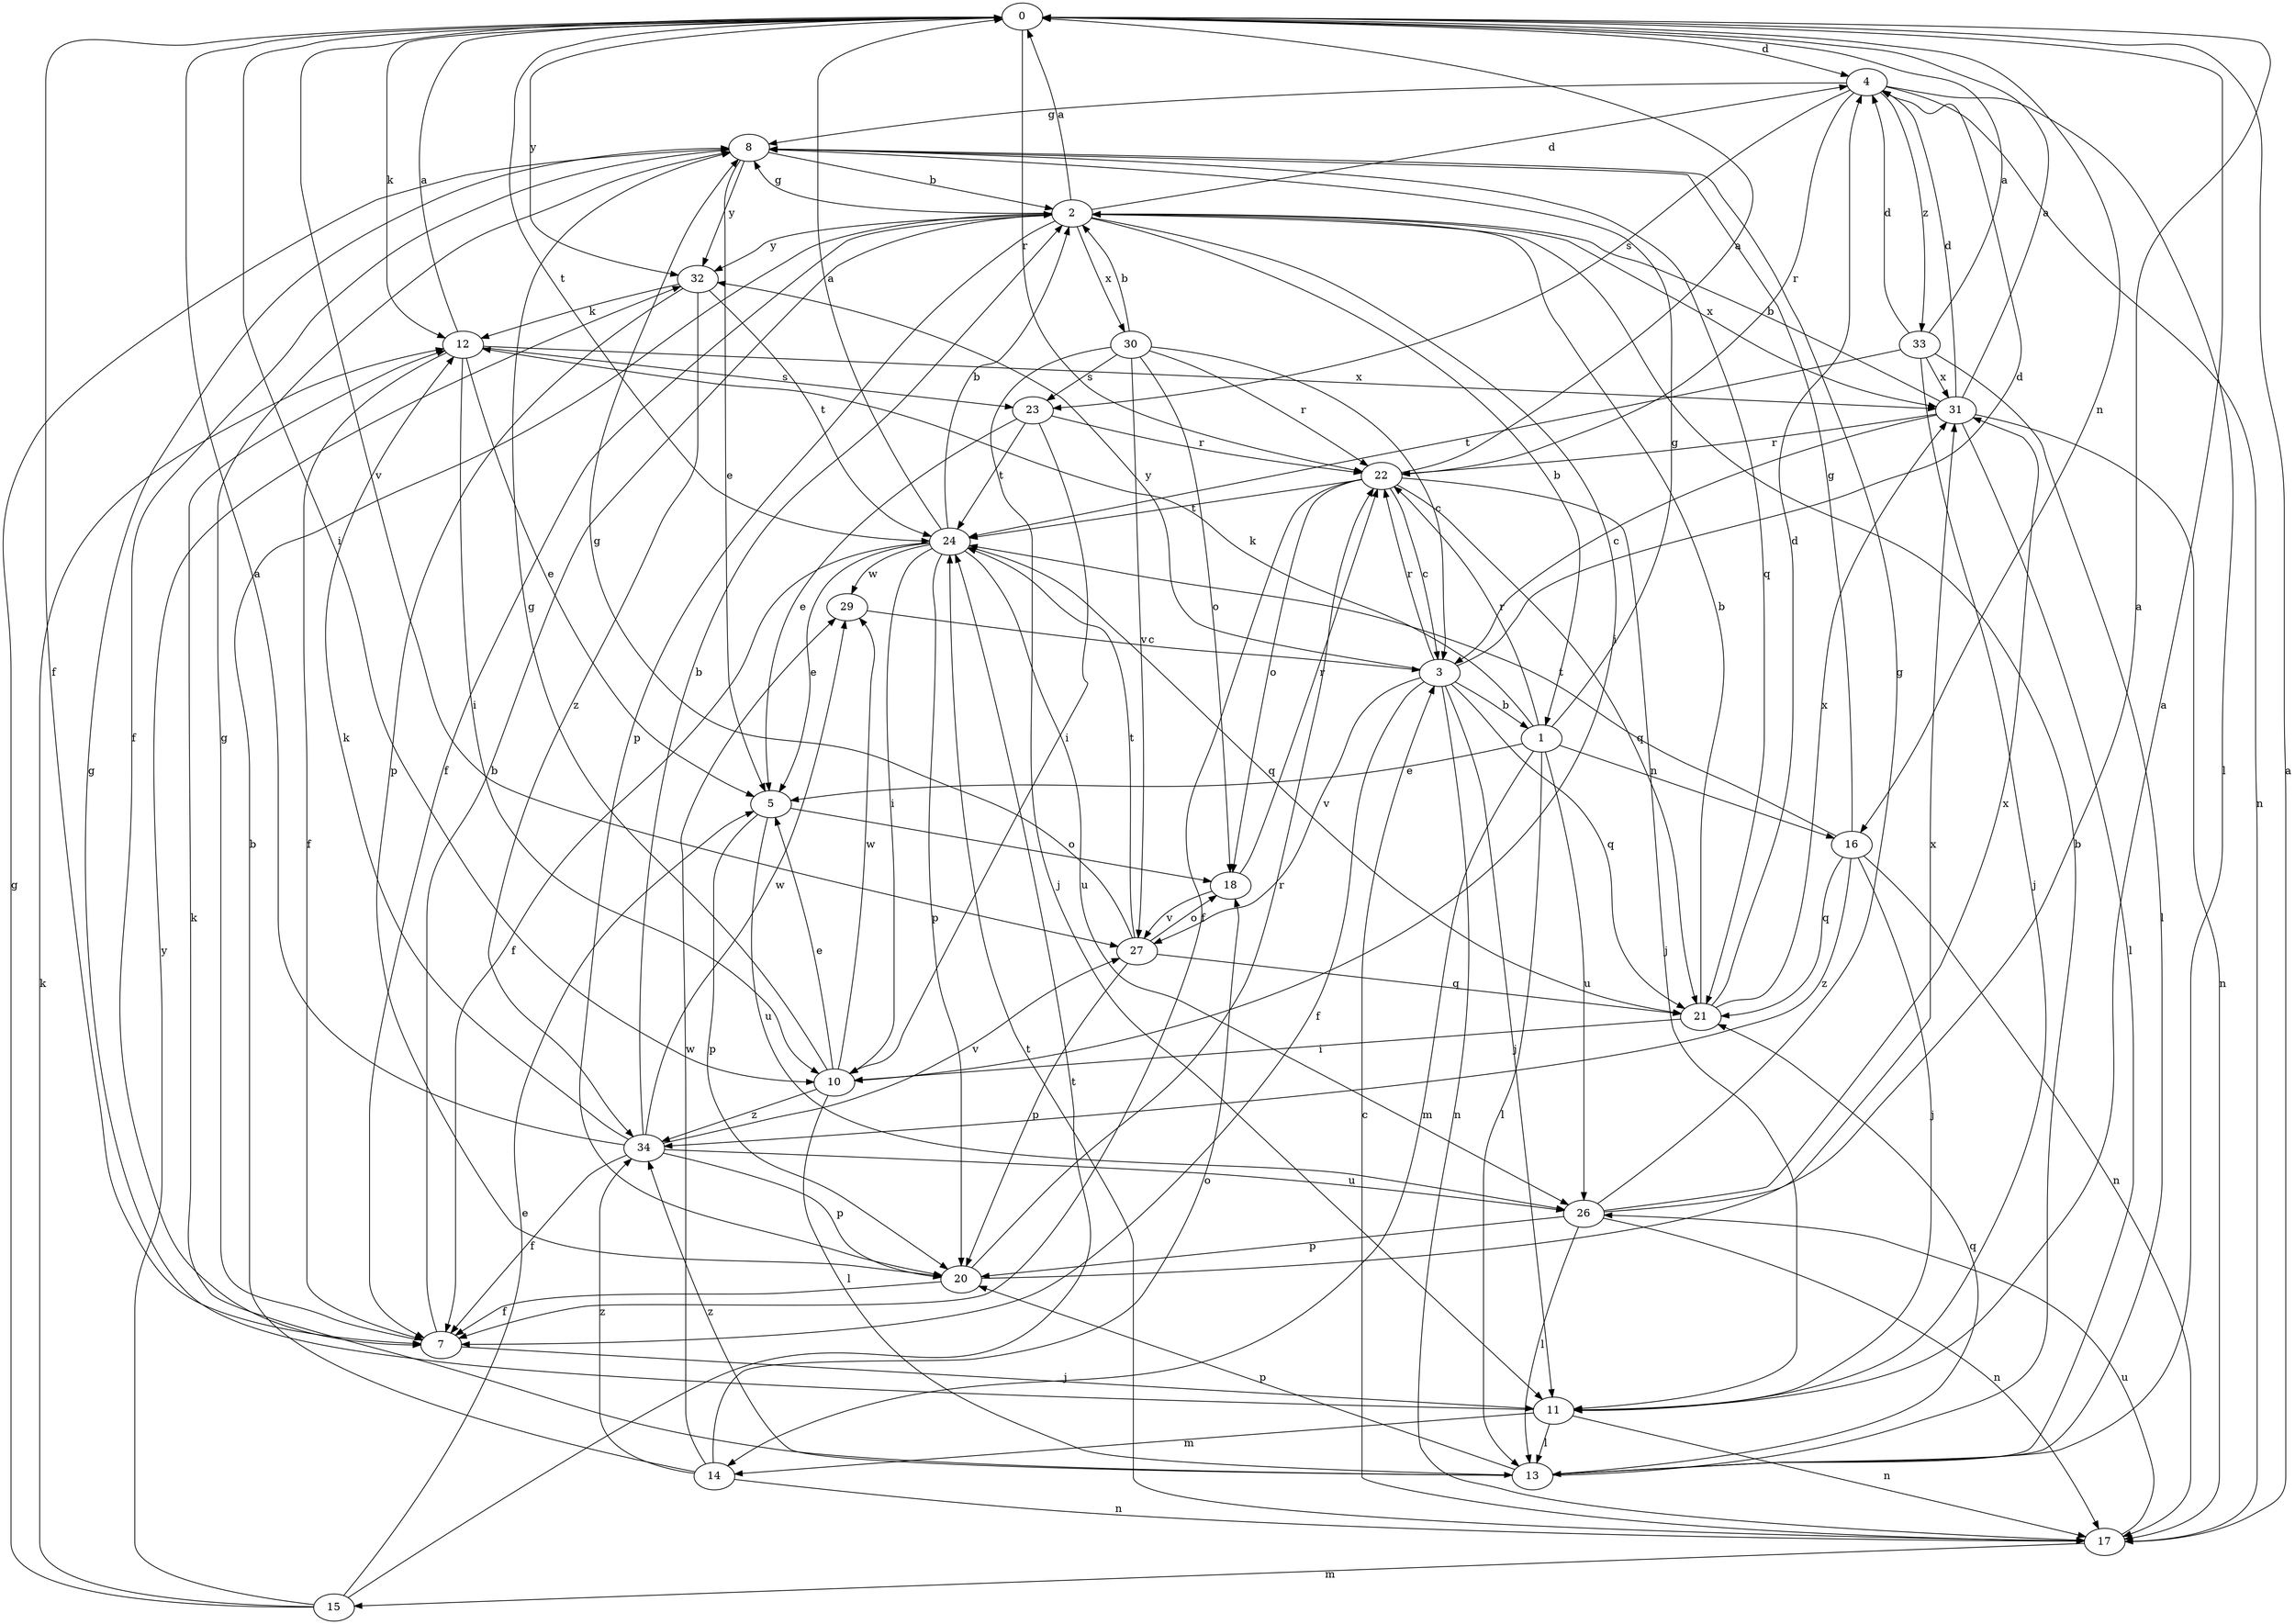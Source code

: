 strict digraph  {
0;
1;
2;
3;
4;
5;
7;
8;
10;
11;
12;
13;
14;
15;
16;
17;
18;
20;
21;
22;
23;
24;
26;
27;
29;
30;
31;
32;
33;
34;
0 -> 4  [label=d];
0 -> 7  [label=f];
0 -> 10  [label=i];
0 -> 12  [label=k];
0 -> 16  [label=n];
0 -> 22  [label=r];
0 -> 24  [label=t];
0 -> 27  [label=v];
0 -> 32  [label=y];
1 -> 5  [label=e];
1 -> 8  [label=g];
1 -> 12  [label=k];
1 -> 13  [label=l];
1 -> 14  [label=m];
1 -> 16  [label=n];
1 -> 22  [label=r];
1 -> 26  [label=u];
2 -> 0  [label=a];
2 -> 1  [label=b];
2 -> 4  [label=d];
2 -> 7  [label=f];
2 -> 8  [label=g];
2 -> 10  [label=i];
2 -> 20  [label=p];
2 -> 30  [label=x];
2 -> 31  [label=x];
2 -> 32  [label=y];
3 -> 1  [label=b];
3 -> 4  [label=d];
3 -> 7  [label=f];
3 -> 11  [label=j];
3 -> 17  [label=n];
3 -> 21  [label=q];
3 -> 22  [label=r];
3 -> 27  [label=v];
3 -> 32  [label=y];
4 -> 8  [label=g];
4 -> 13  [label=l];
4 -> 17  [label=n];
4 -> 22  [label=r];
4 -> 23  [label=s];
4 -> 33  [label=z];
5 -> 18  [label=o];
5 -> 20  [label=p];
5 -> 26  [label=u];
7 -> 2  [label=b];
7 -> 8  [label=g];
7 -> 11  [label=j];
8 -> 2  [label=b];
8 -> 5  [label=e];
8 -> 7  [label=f];
8 -> 21  [label=q];
8 -> 32  [label=y];
10 -> 5  [label=e];
10 -> 8  [label=g];
10 -> 13  [label=l];
10 -> 29  [label=w];
10 -> 34  [label=z];
11 -> 0  [label=a];
11 -> 8  [label=g];
11 -> 13  [label=l];
11 -> 14  [label=m];
11 -> 17  [label=n];
12 -> 0  [label=a];
12 -> 5  [label=e];
12 -> 7  [label=f];
12 -> 10  [label=i];
12 -> 23  [label=s];
12 -> 31  [label=x];
13 -> 2  [label=b];
13 -> 12  [label=k];
13 -> 20  [label=p];
13 -> 21  [label=q];
13 -> 34  [label=z];
14 -> 2  [label=b];
14 -> 17  [label=n];
14 -> 18  [label=o];
14 -> 29  [label=w];
14 -> 34  [label=z];
15 -> 5  [label=e];
15 -> 8  [label=g];
15 -> 12  [label=k];
15 -> 24  [label=t];
15 -> 32  [label=y];
16 -> 8  [label=g];
16 -> 11  [label=j];
16 -> 17  [label=n];
16 -> 21  [label=q];
16 -> 24  [label=t];
16 -> 34  [label=z];
17 -> 0  [label=a];
17 -> 3  [label=c];
17 -> 15  [label=m];
17 -> 24  [label=t];
17 -> 26  [label=u];
18 -> 22  [label=r];
18 -> 27  [label=v];
20 -> 7  [label=f];
20 -> 22  [label=r];
20 -> 31  [label=x];
21 -> 2  [label=b];
21 -> 4  [label=d];
21 -> 10  [label=i];
21 -> 31  [label=x];
22 -> 0  [label=a];
22 -> 3  [label=c];
22 -> 7  [label=f];
22 -> 11  [label=j];
22 -> 18  [label=o];
22 -> 21  [label=q];
22 -> 24  [label=t];
23 -> 5  [label=e];
23 -> 10  [label=i];
23 -> 22  [label=r];
23 -> 24  [label=t];
24 -> 0  [label=a];
24 -> 2  [label=b];
24 -> 5  [label=e];
24 -> 7  [label=f];
24 -> 10  [label=i];
24 -> 20  [label=p];
24 -> 21  [label=q];
24 -> 26  [label=u];
24 -> 29  [label=w];
26 -> 0  [label=a];
26 -> 8  [label=g];
26 -> 13  [label=l];
26 -> 17  [label=n];
26 -> 20  [label=p];
26 -> 31  [label=x];
27 -> 8  [label=g];
27 -> 18  [label=o];
27 -> 20  [label=p];
27 -> 21  [label=q];
27 -> 24  [label=t];
29 -> 3  [label=c];
30 -> 2  [label=b];
30 -> 3  [label=c];
30 -> 11  [label=j];
30 -> 18  [label=o];
30 -> 22  [label=r];
30 -> 23  [label=s];
30 -> 27  [label=v];
31 -> 0  [label=a];
31 -> 2  [label=b];
31 -> 3  [label=c];
31 -> 4  [label=d];
31 -> 13  [label=l];
31 -> 17  [label=n];
31 -> 22  [label=r];
32 -> 12  [label=k];
32 -> 20  [label=p];
32 -> 24  [label=t];
32 -> 34  [label=z];
33 -> 0  [label=a];
33 -> 4  [label=d];
33 -> 11  [label=j];
33 -> 13  [label=l];
33 -> 24  [label=t];
33 -> 31  [label=x];
34 -> 0  [label=a];
34 -> 2  [label=b];
34 -> 7  [label=f];
34 -> 12  [label=k];
34 -> 20  [label=p];
34 -> 26  [label=u];
34 -> 27  [label=v];
34 -> 29  [label=w];
}
